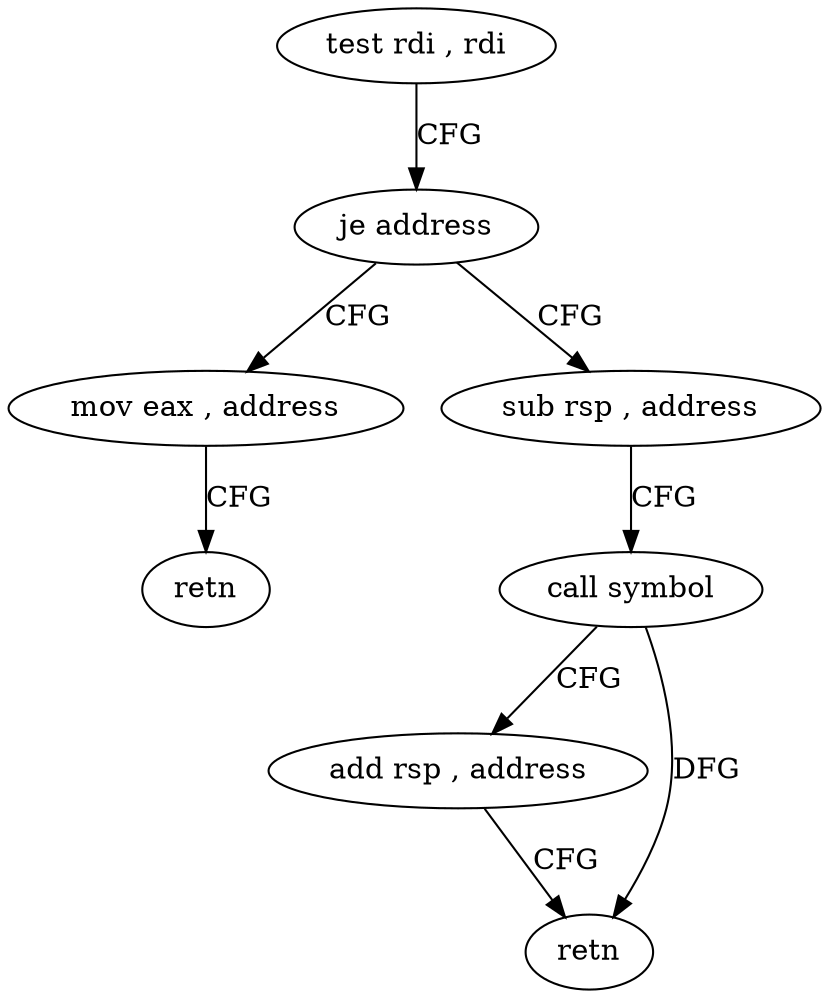 digraph "func" {
"82549" [label = "test rdi , rdi" ]
"82552" [label = "je address" ]
"82568" [label = "mov eax , address" ]
"82554" [label = "sub rsp , address" ]
"82573" [label = "retn" ]
"82558" [label = "call symbol" ]
"82563" [label = "add rsp , address" ]
"82567" [label = "retn" ]
"82549" -> "82552" [ label = "CFG" ]
"82552" -> "82568" [ label = "CFG" ]
"82552" -> "82554" [ label = "CFG" ]
"82568" -> "82573" [ label = "CFG" ]
"82554" -> "82558" [ label = "CFG" ]
"82558" -> "82563" [ label = "CFG" ]
"82558" -> "82567" [ label = "DFG" ]
"82563" -> "82567" [ label = "CFG" ]
}
